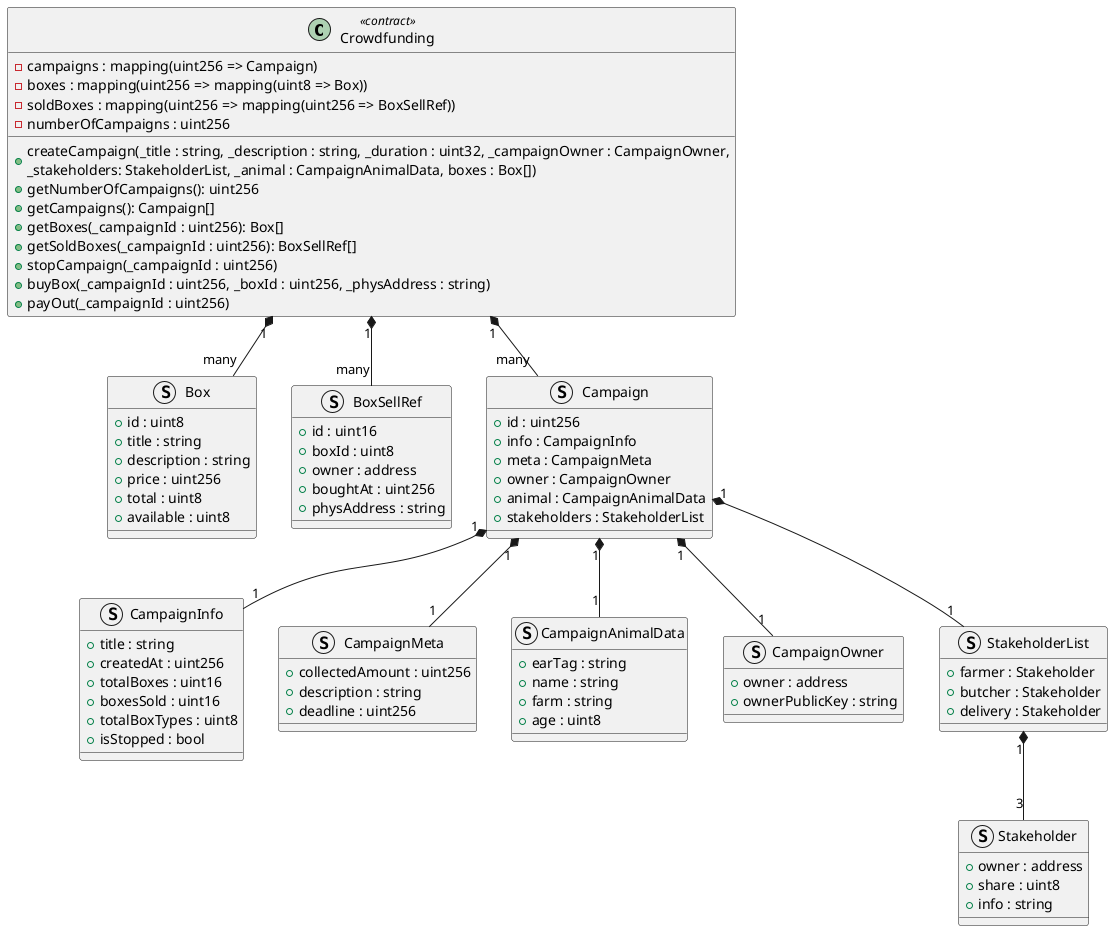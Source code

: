 @startuml
class  Crowdfunding <<contract>> {
  {field} -campaigns : mapping(uint256 => Campaign)
  {field} -boxes : mapping(uint256 => mapping(uint8 => Box))
  {field} -soldBoxes : mapping(uint256 => mapping(uint256 => BoxSellRef))
  {field} -numberOfCampaigns : uint256
  {method} +createCampaign(_title : string, _description : string, _duration : uint32, _campaignOwner : CampaignOwner,\n_stakeholders: StakeholderList, _animal : CampaignAnimalData, boxes : Box[])
  {method} +getNumberOfCampaigns(): uint256
  {method} +getCampaigns(): Campaign[]
  {method} +getBoxes(_campaignId : uint256): Box[]
  {method} +getSoldBoxes(_campaignId : uint256): BoxSellRef[]
  {method} +stopCampaign(_campaignId : uint256)
  {method} +buyBox(_campaignId : uint256, _boxId : uint256, _physAddress : string)
  {method} +payOut(_campaignId : uint256)
}
struct Box {
  +id : uint8
  +title : string
  +description : string
  +price : uint256
  +total : uint8
  +available : uint8
}
struct BoxSellRef {
  +id : uint16
  +boxId : uint8
  +owner : address
  +boughtAt : uint256
  +physAddress : string
}
struct Campaign {
  +id : uint256
  +info : CampaignInfo
  +meta : CampaignMeta
  +owner : CampaignOwner
  +animal : CampaignAnimalData
  +stakeholders : StakeholderList
}
struct CampaignInfo {
  +title : string
  +createdAt : uint256
  +totalBoxes : uint16
  +boxesSold : uint16
  +totalBoxTypes : uint8
  +isStopped : bool
}
struct CampaignMeta {
  +collectedAmount : uint256
  +description : string
  +deadline : uint256
}
struct CampaignAnimalData {
  +earTag : string
  +name : string
  +farm : string
  +age : uint8
}
struct CampaignOwner {
  +owner : address
  +ownerPublicKey : string
}
struct Stakeholder {
  +owner : address
  +share : uint8
  +info : string
}
struct StakeholderList {
  +farmer : Stakeholder
  +butcher : Stakeholder
  +delivery : Stakeholder
}

Crowdfunding "1" *-- "many" Campaign
Campaign "1" *-- "1" CampaignMeta
Campaign "1" *-- "1" CampaignInfo
Campaign "1" *-- "1" CampaignOwner
Campaign "1" *-- "1" CampaignAnimalData
Campaign "1" *-- "1" StakeholderList
StakeholderList "1" *-- "3" Stakeholder

Crowdfunding "1" *-- "many" Box
Crowdfunding "1" *-- "many" BoxSellRef

@enduml
